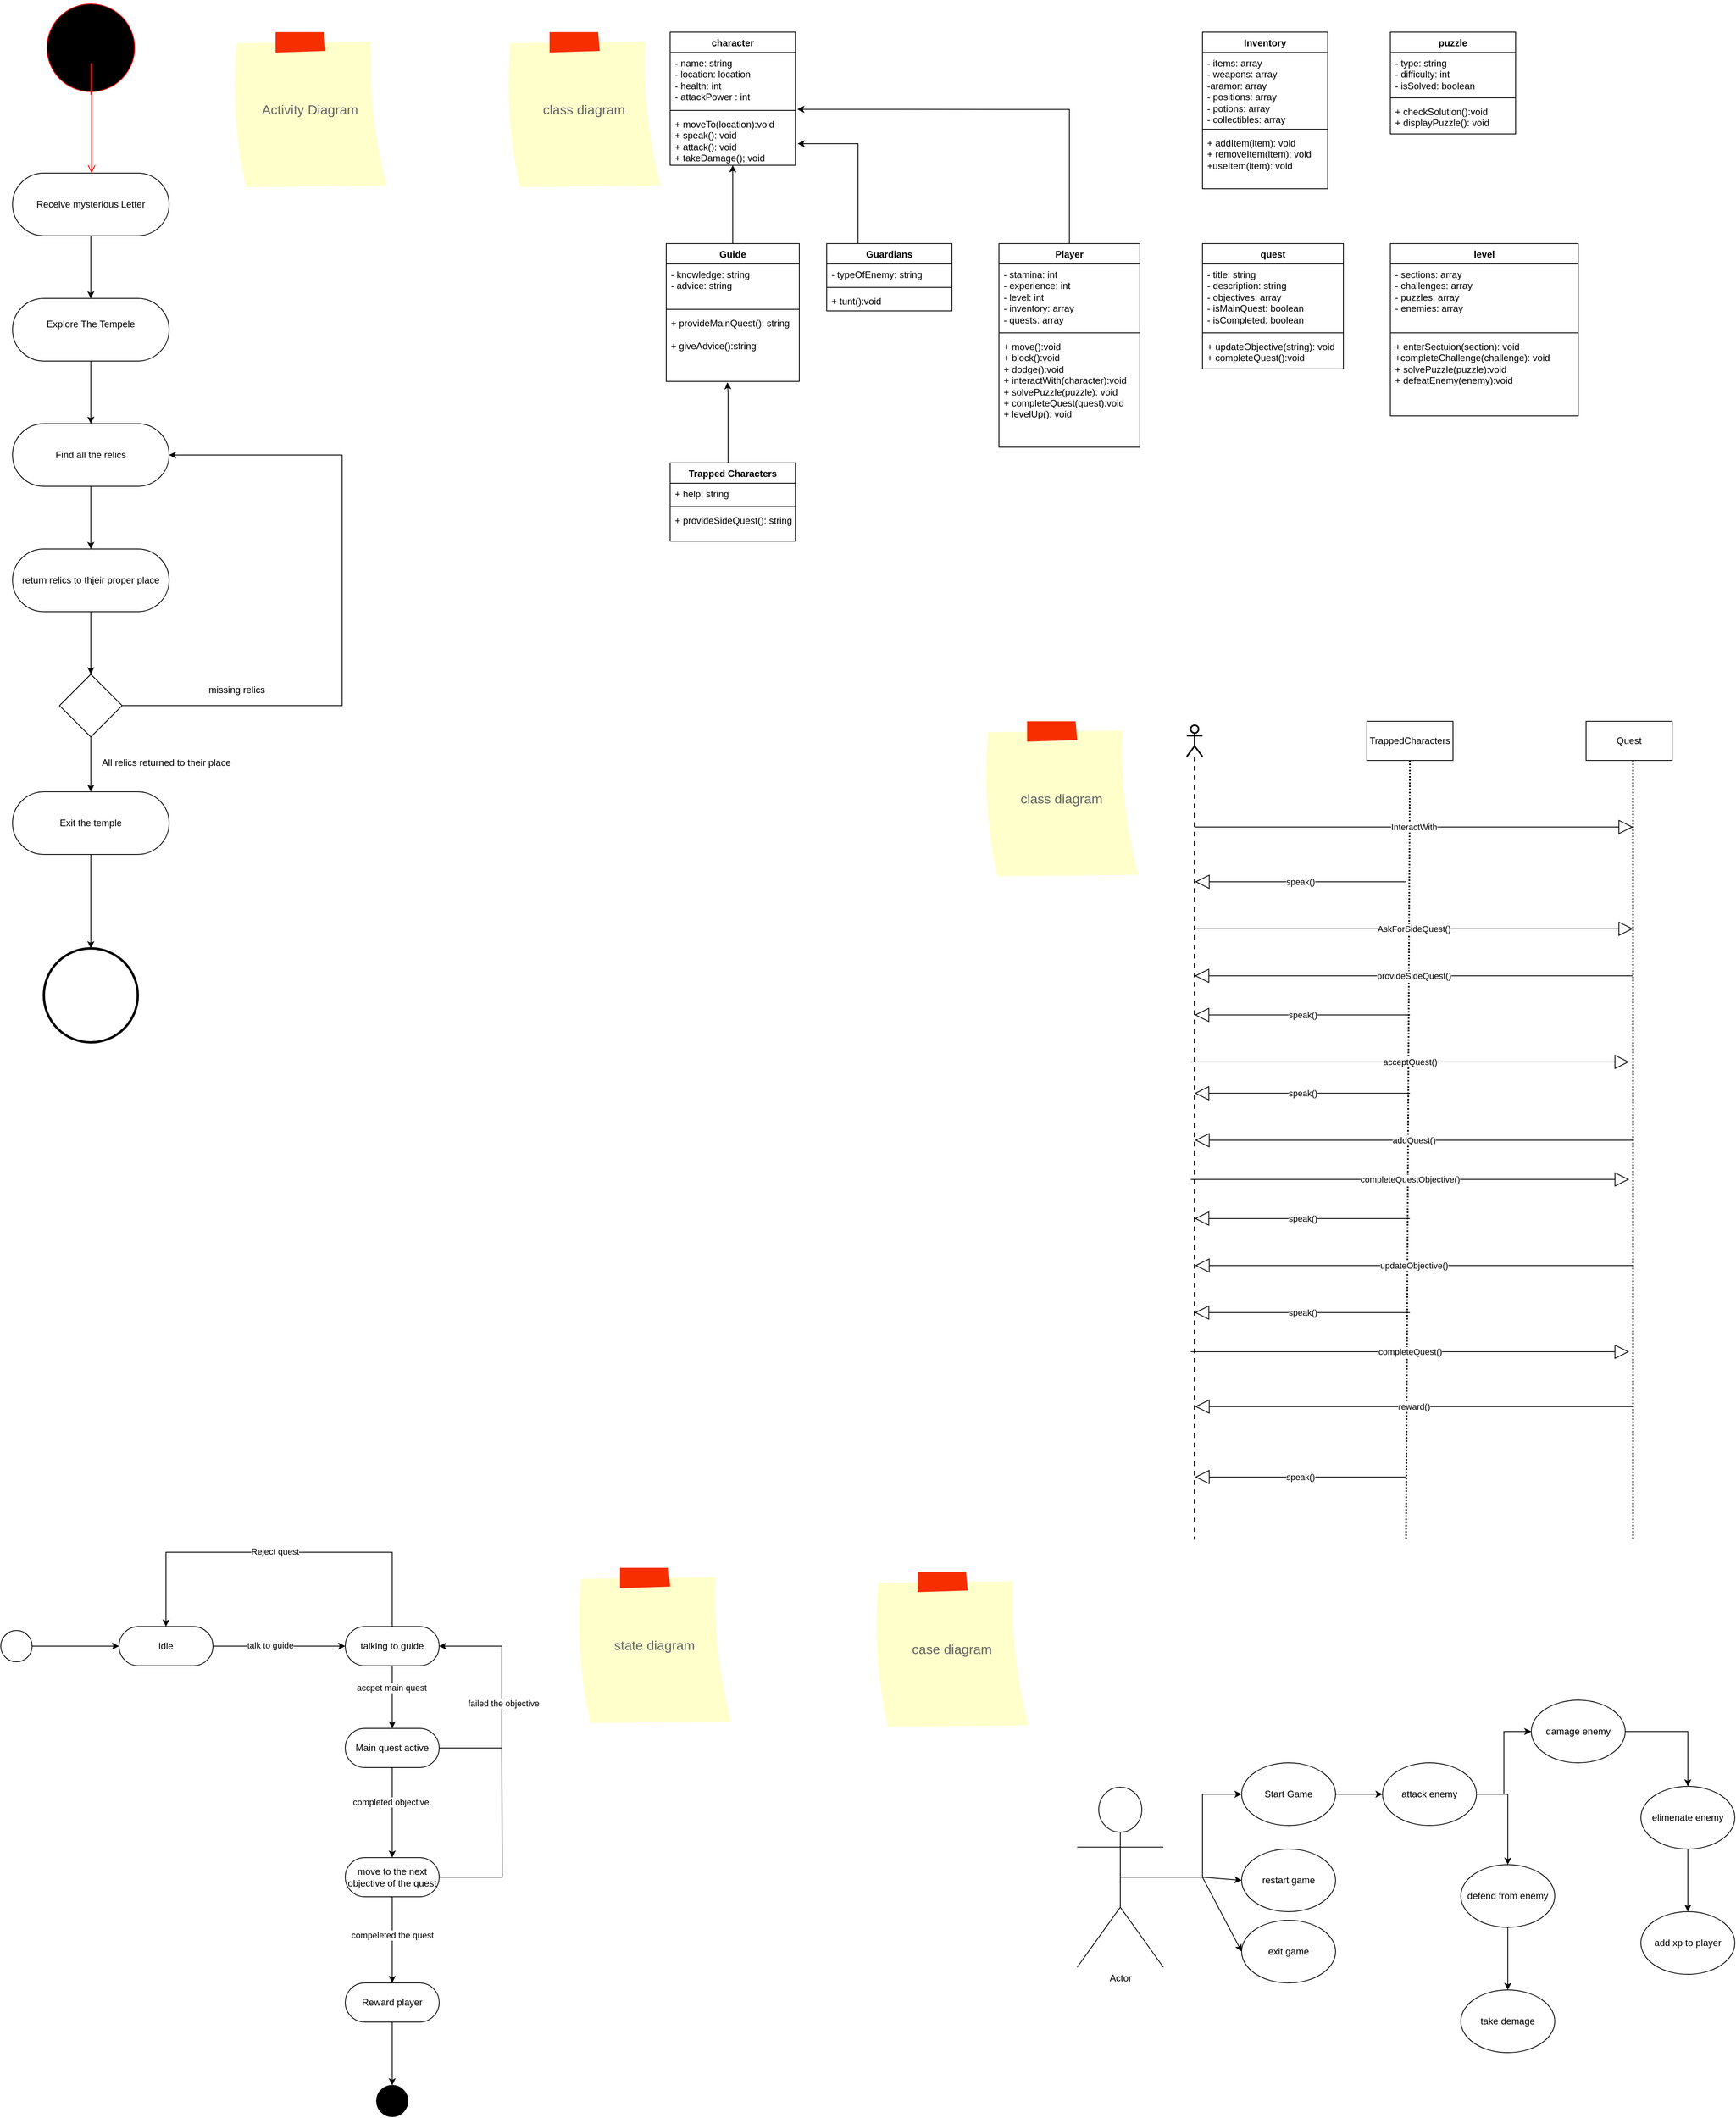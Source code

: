 <mxfile version="21.1.7" type="github">
  <diagram name="Page-1" id="mMN1l1SLvxGSQSQEc2mQ">
    <mxGraphModel dx="954" dy="1090" grid="1" gridSize="10" guides="1" tooltips="1" connect="1" arrows="1" fold="1" page="1" pageScale="1" pageWidth="2339" pageHeight="3300" background="none" math="0" shadow="0">
      <root>
        <mxCell id="0" />
        <mxCell id="1" parent="0" />
        <mxCell id="vGXtsQJs525ncruI9uLO-2" value="" style="ellipse;html=1;shape=startState;fillColor=#000000;strokeColor=#ff0000;" vertex="1" parent="1">
          <mxGeometry x="160" y="160" width="120" height="120" as="geometry" />
        </mxCell>
        <mxCell id="vGXtsQJs525ncruI9uLO-3" value="" style="edgeStyle=orthogonalEdgeStyle;html=1;verticalAlign=bottom;endArrow=open;endSize=8;strokeColor=#ff0000;rounded=0;exitX=0.5;exitY=1;exitDx=0;exitDy=0;" edge="1" source="vGXtsQJs525ncruI9uLO-2" parent="1">
          <mxGeometry relative="1" as="geometry">
            <mxPoint x="221" y="380" as="targetPoint" />
            <Array as="points">
              <mxPoint x="220" y="240" />
              <mxPoint x="221" y="240" />
            </Array>
          </mxGeometry>
        </mxCell>
        <mxCell id="vGXtsQJs525ncruI9uLO-7" value="" style="edgeStyle=orthogonalEdgeStyle;rounded=0;orthogonalLoop=1;jettySize=auto;html=1;" edge="1" parent="1" source="vGXtsQJs525ncruI9uLO-4" target="vGXtsQJs525ncruI9uLO-6">
          <mxGeometry relative="1" as="geometry" />
        </mxCell>
        <mxCell id="vGXtsQJs525ncruI9uLO-4" value="Receive mysterious Letter" style="html=1;dashed=0;whiteSpace=wrap;shape=mxgraph.dfd.start" vertex="1" parent="1">
          <mxGeometry x="120" y="380" width="200" height="80" as="geometry" />
        </mxCell>
        <mxCell id="vGXtsQJs525ncruI9uLO-9" value="" style="edgeStyle=orthogonalEdgeStyle;rounded=0;orthogonalLoop=1;jettySize=auto;html=1;" edge="1" parent="1" source="vGXtsQJs525ncruI9uLO-6" target="vGXtsQJs525ncruI9uLO-8">
          <mxGeometry relative="1" as="geometry" />
        </mxCell>
        <mxCell id="vGXtsQJs525ncruI9uLO-6" value="&lt;div&gt;Explore The Tempele&lt;/div&gt;&lt;div&gt;&lt;br&gt;&lt;/div&gt;" style="html=1;dashed=0;whiteSpace=wrap;shape=mxgraph.dfd.start" vertex="1" parent="1">
          <mxGeometry x="120" y="540" width="200" height="80" as="geometry" />
        </mxCell>
        <mxCell id="vGXtsQJs525ncruI9uLO-11" value="" style="edgeStyle=orthogonalEdgeStyle;rounded=0;orthogonalLoop=1;jettySize=auto;html=1;" edge="1" parent="1" source="vGXtsQJs525ncruI9uLO-8" target="vGXtsQJs525ncruI9uLO-10">
          <mxGeometry relative="1" as="geometry" />
        </mxCell>
        <mxCell id="vGXtsQJs525ncruI9uLO-8" value="Find all the relics" style="html=1;dashed=0;whiteSpace=wrap;shape=mxgraph.dfd.start" vertex="1" parent="1">
          <mxGeometry x="120" y="700" width="200" height="80" as="geometry" />
        </mxCell>
        <mxCell id="vGXtsQJs525ncruI9uLO-13" value="" style="edgeStyle=orthogonalEdgeStyle;rounded=0;orthogonalLoop=1;jettySize=auto;html=1;entryX=0.5;entryY=0;entryDx=0;entryDy=0;" edge="1" parent="1" source="vGXtsQJs525ncruI9uLO-10" target="vGXtsQJs525ncruI9uLO-20">
          <mxGeometry relative="1" as="geometry">
            <Array as="points">
              <mxPoint x="220" y="1000" />
              <mxPoint x="220" y="1000" />
            </Array>
          </mxGeometry>
        </mxCell>
        <mxCell id="vGXtsQJs525ncruI9uLO-10" value="return relics to thjeir proper place" style="html=1;dashed=0;whiteSpace=wrap;shape=mxgraph.dfd.start" vertex="1" parent="1">
          <mxGeometry x="120" y="860" width="200" height="80" as="geometry" />
        </mxCell>
        <mxCell id="vGXtsQJs525ncruI9uLO-18" style="edgeStyle=orthogonalEdgeStyle;rounded=0;orthogonalLoop=1;jettySize=auto;html=1;entryX=0.5;entryY=0;entryDx=0;entryDy=0;entryPerimeter=0;exitX=0.5;exitY=0.5;exitDx=0;exitDy=40;exitPerimeter=0;" edge="1" parent="1" source="vGXtsQJs525ncruI9uLO-12" target="vGXtsQJs525ncruI9uLO-17">
          <mxGeometry relative="1" as="geometry">
            <Array as="points">
              <mxPoint x="220" y="1370" />
            </Array>
          </mxGeometry>
        </mxCell>
        <mxCell id="vGXtsQJs525ncruI9uLO-12" value="Exit the temple" style="html=1;dashed=0;whiteSpace=wrap;shape=mxgraph.dfd.start" vertex="1" parent="1">
          <mxGeometry x="120" y="1170" width="200" height="80" as="geometry" />
        </mxCell>
        <mxCell id="vGXtsQJs525ncruI9uLO-17" value="" style="points=[[0.145,0.145,0],[0.5,0,0],[0.855,0.145,0],[1,0.5,0],[0.855,0.855,0],[0.5,1,0],[0.145,0.855,0],[0,0.5,0]];shape=mxgraph.bpmn.event;html=1;verticalLabelPosition=bottom;labelBackgroundColor=#ffffff;verticalAlign=top;align=center;perimeter=ellipsePerimeter;outlineConnect=0;aspect=fixed;outline=end;symbol=terminate2;" vertex="1" parent="1">
          <mxGeometry x="160" y="1370" width="120" height="120" as="geometry" />
        </mxCell>
        <mxCell id="vGXtsQJs525ncruI9uLO-22" style="edgeStyle=orthogonalEdgeStyle;rounded=0;orthogonalLoop=1;jettySize=auto;html=1;entryX=1;entryY=0.5;entryDx=0;entryDy=0;entryPerimeter=0;" edge="1" parent="1" source="vGXtsQJs525ncruI9uLO-20" target="vGXtsQJs525ncruI9uLO-8">
          <mxGeometry relative="1" as="geometry">
            <Array as="points">
              <mxPoint x="541" y="1060" />
              <mxPoint x="541" y="740" />
            </Array>
          </mxGeometry>
        </mxCell>
        <mxCell id="vGXtsQJs525ncruI9uLO-25" style="edgeStyle=orthogonalEdgeStyle;rounded=0;orthogonalLoop=1;jettySize=auto;html=1;exitX=0.5;exitY=1;exitDx=0;exitDy=0;entryX=0.5;entryY=0.5;entryDx=0;entryDy=-40;entryPerimeter=0;" edge="1" parent="1" source="vGXtsQJs525ncruI9uLO-20" target="vGXtsQJs525ncruI9uLO-12">
          <mxGeometry relative="1" as="geometry" />
        </mxCell>
        <mxCell id="vGXtsQJs525ncruI9uLO-20" value="" style="rhombus;whiteSpace=wrap;html=1;" vertex="1" parent="1">
          <mxGeometry x="180" y="1020" width="80" height="80" as="geometry" />
        </mxCell>
        <mxCell id="vGXtsQJs525ncruI9uLO-23" value="&lt;div&gt;All relics returned to their place&lt;/div&gt;&lt;div&gt;&lt;br&gt;&lt;/div&gt;" style="text;html=1;align=center;verticalAlign=middle;resizable=0;points=[];autosize=1;strokeColor=none;fillColor=none;" vertex="1" parent="1">
          <mxGeometry x="221" y="1120" width="190" height="40" as="geometry" />
        </mxCell>
        <mxCell id="vGXtsQJs525ncruI9uLO-24" value="missing relics" style="text;html=1;align=center;verticalAlign=middle;resizable=0;points=[];autosize=1;strokeColor=none;fillColor=none;" vertex="1" parent="1">
          <mxGeometry x="356" y="1025" width="100" height="30" as="geometry" />
        </mxCell>
        <mxCell id="vGXtsQJs525ncruI9uLO-26" value="Activity Diagram" style="strokeWidth=1;shadow=0;dashed=0;align=center;html=1;shape=mxgraph.mockup.text.stickyNote2;fontColor=#666666;mainText=;fontSize=17;whiteSpace=wrap;fillColor=#ffffcc;strokeColor=#F62E00;" vertex="1" parent="1">
          <mxGeometry x="400" y="200" width="200" height="200" as="geometry" />
        </mxCell>
        <mxCell id="vGXtsQJs525ncruI9uLO-38" value="character" style="swimlane;fontStyle=1;align=center;verticalAlign=top;childLayout=stackLayout;horizontal=1;startSize=26;horizontalStack=0;resizeParent=1;resizeParentMax=0;resizeLast=0;collapsible=1;marginBottom=0;whiteSpace=wrap;html=1;" vertex="1" parent="1">
          <mxGeometry x="960" y="200" width="160" height="170" as="geometry" />
        </mxCell>
        <mxCell id="vGXtsQJs525ncruI9uLO-39" value="&lt;div&gt;- name: string&lt;/div&gt;&lt;div&gt;- location: location&lt;br&gt;&lt;/div&gt;&lt;div&gt;- health: int&lt;/div&gt;&lt;div&gt;- attackPower : int&lt;/div&gt;&lt;div&gt;&lt;br&gt;&lt;br&gt;&lt;/div&gt;" style="text;strokeColor=none;fillColor=none;align=left;verticalAlign=top;spacingLeft=4;spacingRight=4;overflow=hidden;rotatable=0;points=[[0,0.5],[1,0.5]];portConstraint=eastwest;whiteSpace=wrap;html=1;" vertex="1" parent="vGXtsQJs525ncruI9uLO-38">
          <mxGeometry y="26" width="160" height="70" as="geometry" />
        </mxCell>
        <mxCell id="vGXtsQJs525ncruI9uLO-40" value="" style="line;strokeWidth=1;fillColor=none;align=left;verticalAlign=middle;spacingTop=-1;spacingLeft=3;spacingRight=3;rotatable=0;labelPosition=right;points=[];portConstraint=eastwest;strokeColor=inherit;" vertex="1" parent="vGXtsQJs525ncruI9uLO-38">
          <mxGeometry y="96" width="160" height="8" as="geometry" />
        </mxCell>
        <mxCell id="vGXtsQJs525ncruI9uLO-41" value="&lt;div&gt;+ moveTo(location):void&lt;/div&gt;&lt;div&gt;+ speak(): void&lt;/div&gt;&lt;div&gt;+ attack(): void&lt;/div&gt;&lt;div&gt;+ takeDamage(); void&lt;/div&gt;&lt;div&gt;&lt;br&gt;&lt;/div&gt;" style="text;strokeColor=none;fillColor=none;align=left;verticalAlign=top;spacingLeft=4;spacingRight=4;overflow=hidden;rotatable=0;points=[[0,0.5],[1,0.5]];portConstraint=eastwest;whiteSpace=wrap;html=1;" vertex="1" parent="vGXtsQJs525ncruI9uLO-38">
          <mxGeometry y="104" width="160" height="66" as="geometry" />
        </mxCell>
        <mxCell id="vGXtsQJs525ncruI9uLO-53" style="edgeStyle=orthogonalEdgeStyle;rounded=0;orthogonalLoop=1;jettySize=auto;html=1;entryX=0.5;entryY=1;entryDx=0;entryDy=0;entryPerimeter=0;" edge="1" parent="1" source="vGXtsQJs525ncruI9uLO-47" target="vGXtsQJs525ncruI9uLO-41">
          <mxGeometry relative="1" as="geometry" />
        </mxCell>
        <mxCell id="vGXtsQJs525ncruI9uLO-47" value="&lt;div&gt;Guide&lt;/div&gt;" style="swimlane;fontStyle=1;align=center;verticalAlign=top;childLayout=stackLayout;horizontal=1;startSize=26;horizontalStack=0;resizeParent=1;resizeParentMax=0;resizeLast=0;collapsible=1;marginBottom=0;whiteSpace=wrap;html=1;" vertex="1" parent="1">
          <mxGeometry x="955" y="470" width="170" height="176" as="geometry" />
        </mxCell>
        <mxCell id="vGXtsQJs525ncruI9uLO-48" value="&lt;div&gt;- knowledge: string&lt;/div&gt;&lt;div&gt;- advice: string&lt;/div&gt;&lt;div&gt;&lt;br&gt;&lt;/div&gt;" style="text;strokeColor=none;fillColor=none;align=left;verticalAlign=top;spacingLeft=4;spacingRight=4;overflow=hidden;rotatable=0;points=[[0,0.5],[1,0.5]];portConstraint=eastwest;whiteSpace=wrap;html=1;" vertex="1" parent="vGXtsQJs525ncruI9uLO-47">
          <mxGeometry y="26" width="170" height="54" as="geometry" />
        </mxCell>
        <mxCell id="vGXtsQJs525ncruI9uLO-49" value="" style="line;strokeWidth=1;fillColor=none;align=left;verticalAlign=middle;spacingTop=-1;spacingLeft=3;spacingRight=3;rotatable=0;labelPosition=right;points=[];portConstraint=eastwest;strokeColor=inherit;" vertex="1" parent="vGXtsQJs525ncruI9uLO-47">
          <mxGeometry y="80" width="170" height="8" as="geometry" />
        </mxCell>
        <mxCell id="vGXtsQJs525ncruI9uLO-50" value="&lt;div&gt;+ provideMainQuest(): string&lt;/div&gt;&lt;div&gt;&lt;br&gt;&lt;/div&gt;&lt;div&gt;+ giveAdvice():string&lt;br&gt;&lt;/div&gt;" style="text;strokeColor=none;fillColor=none;align=left;verticalAlign=top;spacingLeft=4;spacingRight=4;overflow=hidden;rotatable=0;points=[[0,0.5],[1,0.5]];portConstraint=eastwest;whiteSpace=wrap;html=1;" vertex="1" parent="vGXtsQJs525ncruI9uLO-47">
          <mxGeometry y="88" width="170" height="88" as="geometry" />
        </mxCell>
        <mxCell id="vGXtsQJs525ncruI9uLO-58" style="edgeStyle=orthogonalEdgeStyle;rounded=0;orthogonalLoop=1;jettySize=auto;html=1;entryX=1.018;entryY=0.583;entryDx=0;entryDy=0;entryPerimeter=0;" edge="1" parent="1" source="vGXtsQJs525ncruI9uLO-54" target="vGXtsQJs525ncruI9uLO-41">
          <mxGeometry relative="1" as="geometry">
            <Array as="points">
              <mxPoint x="1200" y="343" />
            </Array>
          </mxGeometry>
        </mxCell>
        <mxCell id="vGXtsQJs525ncruI9uLO-54" value="Guardians" style="swimlane;fontStyle=1;align=center;verticalAlign=top;childLayout=stackLayout;horizontal=1;startSize=26;horizontalStack=0;resizeParent=1;resizeParentMax=0;resizeLast=0;collapsible=1;marginBottom=0;whiteSpace=wrap;html=1;" vertex="1" parent="1">
          <mxGeometry x="1160" y="470" width="160" height="86" as="geometry" />
        </mxCell>
        <mxCell id="vGXtsQJs525ncruI9uLO-55" value="- typeOfEnemy: string" style="text;strokeColor=none;fillColor=none;align=left;verticalAlign=top;spacingLeft=4;spacingRight=4;overflow=hidden;rotatable=0;points=[[0,0.5],[1,0.5]];portConstraint=eastwest;whiteSpace=wrap;html=1;" vertex="1" parent="vGXtsQJs525ncruI9uLO-54">
          <mxGeometry y="26" width="160" height="26" as="geometry" />
        </mxCell>
        <mxCell id="vGXtsQJs525ncruI9uLO-56" value="" style="line;strokeWidth=1;fillColor=none;align=left;verticalAlign=middle;spacingTop=-1;spacingLeft=3;spacingRight=3;rotatable=0;labelPosition=right;points=[];portConstraint=eastwest;strokeColor=inherit;" vertex="1" parent="vGXtsQJs525ncruI9uLO-54">
          <mxGeometry y="52" width="160" height="8" as="geometry" />
        </mxCell>
        <mxCell id="vGXtsQJs525ncruI9uLO-57" value="+ tunt():void" style="text;strokeColor=none;fillColor=none;align=left;verticalAlign=top;spacingLeft=4;spacingRight=4;overflow=hidden;rotatable=0;points=[[0,0.5],[1,0.5]];portConstraint=eastwest;whiteSpace=wrap;html=1;" vertex="1" parent="vGXtsQJs525ncruI9uLO-54">
          <mxGeometry y="60" width="160" height="26" as="geometry" />
        </mxCell>
        <mxCell id="vGXtsQJs525ncruI9uLO-63" style="edgeStyle=orthogonalEdgeStyle;rounded=0;orthogonalLoop=1;jettySize=auto;html=1;entryX=0.46;entryY=1.013;entryDx=0;entryDy=0;entryPerimeter=0;" edge="1" parent="1" source="vGXtsQJs525ncruI9uLO-59" target="vGXtsQJs525ncruI9uLO-50">
          <mxGeometry relative="1" as="geometry">
            <Array as="points">
              <mxPoint x="1034" y="660" />
              <mxPoint x="1034" y="660" />
            </Array>
          </mxGeometry>
        </mxCell>
        <mxCell id="vGXtsQJs525ncruI9uLO-59" value="Trapped Characters" style="swimlane;fontStyle=1;align=center;verticalAlign=top;childLayout=stackLayout;horizontal=1;startSize=26;horizontalStack=0;resizeParent=1;resizeParentMax=0;resizeLast=0;collapsible=1;marginBottom=0;whiteSpace=wrap;html=1;" vertex="1" parent="1">
          <mxGeometry x="960" y="750" width="160" height="100" as="geometry" />
        </mxCell>
        <mxCell id="vGXtsQJs525ncruI9uLO-60" value="&lt;div&gt;+ help: string&lt;/div&gt;&lt;div&gt;&lt;br&gt;&lt;/div&gt;" style="text;strokeColor=none;fillColor=none;align=left;verticalAlign=top;spacingLeft=4;spacingRight=4;overflow=hidden;rotatable=0;points=[[0,0.5],[1,0.5]];portConstraint=eastwest;whiteSpace=wrap;html=1;" vertex="1" parent="vGXtsQJs525ncruI9uLO-59">
          <mxGeometry y="26" width="160" height="26" as="geometry" />
        </mxCell>
        <mxCell id="vGXtsQJs525ncruI9uLO-61" value="" style="line;strokeWidth=1;fillColor=none;align=left;verticalAlign=middle;spacingTop=-1;spacingLeft=3;spacingRight=3;rotatable=0;labelPosition=right;points=[];portConstraint=eastwest;strokeColor=inherit;" vertex="1" parent="vGXtsQJs525ncruI9uLO-59">
          <mxGeometry y="52" width="160" height="8" as="geometry" />
        </mxCell>
        <mxCell id="vGXtsQJs525ncruI9uLO-62" value="&lt;div&gt;+ provideSideQuest(): string&lt;/div&gt;&lt;div&gt;&lt;br&gt;&lt;/div&gt;" style="text;strokeColor=none;fillColor=none;align=left;verticalAlign=top;spacingLeft=4;spacingRight=4;overflow=hidden;rotatable=0;points=[[0,0.5],[1,0.5]];portConstraint=eastwest;whiteSpace=wrap;html=1;" vertex="1" parent="vGXtsQJs525ncruI9uLO-59">
          <mxGeometry y="60" width="160" height="40" as="geometry" />
        </mxCell>
        <mxCell id="vGXtsQJs525ncruI9uLO-69" style="edgeStyle=orthogonalEdgeStyle;rounded=0;orthogonalLoop=1;jettySize=auto;html=1;entryX=1.015;entryY=1.038;entryDx=0;entryDy=0;entryPerimeter=0;" edge="1" parent="1" source="vGXtsQJs525ncruI9uLO-64" target="vGXtsQJs525ncruI9uLO-39">
          <mxGeometry relative="1" as="geometry" />
        </mxCell>
        <mxCell id="vGXtsQJs525ncruI9uLO-64" value="Player" style="swimlane;fontStyle=1;align=center;verticalAlign=top;childLayout=stackLayout;horizontal=1;startSize=26;horizontalStack=0;resizeParent=1;resizeParentMax=0;resizeLast=0;collapsible=1;marginBottom=0;whiteSpace=wrap;html=1;" vertex="1" parent="1">
          <mxGeometry x="1380" y="470" width="180" height="260" as="geometry" />
        </mxCell>
        <mxCell id="vGXtsQJs525ncruI9uLO-65" value="&lt;div&gt;- stamina: int&lt;/div&gt;&lt;div&gt;- experience: int&lt;/div&gt;&lt;div&gt;- level: int&lt;/div&gt;&lt;div&gt;- inventory: array&lt;/div&gt;&lt;div&gt;- quests: array&lt;br&gt;&lt;/div&gt;" style="text;strokeColor=none;fillColor=none;align=left;verticalAlign=top;spacingLeft=4;spacingRight=4;overflow=hidden;rotatable=0;points=[[0,0.5],[1,0.5]];portConstraint=eastwest;whiteSpace=wrap;html=1;" vertex="1" parent="vGXtsQJs525ncruI9uLO-64">
          <mxGeometry y="26" width="180" height="84" as="geometry" />
        </mxCell>
        <mxCell id="vGXtsQJs525ncruI9uLO-66" value="" style="line;strokeWidth=1;fillColor=none;align=left;verticalAlign=middle;spacingTop=-1;spacingLeft=3;spacingRight=3;rotatable=0;labelPosition=right;points=[];portConstraint=eastwest;strokeColor=inherit;" vertex="1" parent="vGXtsQJs525ncruI9uLO-64">
          <mxGeometry y="110" width="180" height="8" as="geometry" />
        </mxCell>
        <mxCell id="vGXtsQJs525ncruI9uLO-67" value="&lt;div&gt;+ move():void&lt;/div&gt;&lt;div&gt;+ block():void&lt;/div&gt;&lt;div&gt;+ dodge():void&lt;/div&gt;&lt;div&gt;+ interactWith(character):void&lt;/div&gt;&lt;div&gt;+ solvePuzzle(puzzle): void&lt;/div&gt;&lt;div&gt;+ completeQuest(quest):void&lt;/div&gt;&lt;div&gt;+ levelUp(): void&lt;br&gt;&lt;/div&gt;" style="text;strokeColor=none;fillColor=none;align=left;verticalAlign=top;spacingLeft=4;spacingRight=4;overflow=hidden;rotatable=0;points=[[0,0.5],[1,0.5]];portConstraint=eastwest;whiteSpace=wrap;html=1;" vertex="1" parent="vGXtsQJs525ncruI9uLO-64">
          <mxGeometry y="118" width="180" height="142" as="geometry" />
        </mxCell>
        <mxCell id="vGXtsQJs525ncruI9uLO-70" value="Inventory" style="swimlane;fontStyle=1;align=center;verticalAlign=top;childLayout=stackLayout;horizontal=1;startSize=26;horizontalStack=0;resizeParent=1;resizeParentMax=0;resizeLast=0;collapsible=1;marginBottom=0;whiteSpace=wrap;html=1;" vertex="1" parent="1">
          <mxGeometry x="1640" y="200" width="160" height="200" as="geometry" />
        </mxCell>
        <mxCell id="vGXtsQJs525ncruI9uLO-71" value="&lt;div&gt;- items: array&lt;/div&gt;&lt;div&gt;- weapons: array&lt;/div&gt;&lt;div&gt;-aramor: array&lt;/div&gt;&lt;div&gt;- positions: array&lt;/div&gt;&lt;div&gt;- potions: array&lt;/div&gt;&lt;div&gt;- collectibles: array&lt;br&gt;&lt;/div&gt;" style="text;strokeColor=none;fillColor=none;align=left;verticalAlign=top;spacingLeft=4;spacingRight=4;overflow=hidden;rotatable=0;points=[[0,0.5],[1,0.5]];portConstraint=eastwest;whiteSpace=wrap;html=1;" vertex="1" parent="vGXtsQJs525ncruI9uLO-70">
          <mxGeometry y="26" width="160" height="94" as="geometry" />
        </mxCell>
        <mxCell id="vGXtsQJs525ncruI9uLO-72" value="" style="line;strokeWidth=1;fillColor=none;align=left;verticalAlign=middle;spacingTop=-1;spacingLeft=3;spacingRight=3;rotatable=0;labelPosition=right;points=[];portConstraint=eastwest;strokeColor=inherit;" vertex="1" parent="vGXtsQJs525ncruI9uLO-70">
          <mxGeometry y="120" width="160" height="8" as="geometry" />
        </mxCell>
        <mxCell id="vGXtsQJs525ncruI9uLO-73" value="&lt;div&gt;+ addItem(item): void&lt;/div&gt;&lt;div&gt;+ removeItem(item): void&lt;/div&gt;&lt;div&gt;+useItem(item): void&lt;/div&gt;&lt;div&gt;&lt;br&gt;&lt;/div&gt;" style="text;strokeColor=none;fillColor=none;align=left;verticalAlign=top;spacingLeft=4;spacingRight=4;overflow=hidden;rotatable=0;points=[[0,0.5],[1,0.5]];portConstraint=eastwest;whiteSpace=wrap;html=1;" vertex="1" parent="vGXtsQJs525ncruI9uLO-70">
          <mxGeometry y="128" width="160" height="72" as="geometry" />
        </mxCell>
        <mxCell id="vGXtsQJs525ncruI9uLO-74" value="puzzle" style="swimlane;fontStyle=1;align=center;verticalAlign=top;childLayout=stackLayout;horizontal=1;startSize=26;horizontalStack=0;resizeParent=1;resizeParentMax=0;resizeLast=0;collapsible=1;marginBottom=0;whiteSpace=wrap;html=1;" vertex="1" parent="1">
          <mxGeometry x="1880" y="200" width="160" height="130" as="geometry" />
        </mxCell>
        <mxCell id="vGXtsQJs525ncruI9uLO-75" value="&lt;div&gt;- type: string&lt;/div&gt;&lt;div&gt;- difficulty: int&lt;/div&gt;&lt;div&gt;- isSolved: boolean&lt;br&gt;&lt;/div&gt;" style="text;strokeColor=none;fillColor=none;align=left;verticalAlign=top;spacingLeft=4;spacingRight=4;overflow=hidden;rotatable=0;points=[[0,0.5],[1,0.5]];portConstraint=eastwest;whiteSpace=wrap;html=1;" vertex="1" parent="vGXtsQJs525ncruI9uLO-74">
          <mxGeometry y="26" width="160" height="54" as="geometry" />
        </mxCell>
        <mxCell id="vGXtsQJs525ncruI9uLO-76" value="" style="line;strokeWidth=1;fillColor=none;align=left;verticalAlign=middle;spacingTop=-1;spacingLeft=3;spacingRight=3;rotatable=0;labelPosition=right;points=[];portConstraint=eastwest;strokeColor=inherit;" vertex="1" parent="vGXtsQJs525ncruI9uLO-74">
          <mxGeometry y="80" width="160" height="8" as="geometry" />
        </mxCell>
        <mxCell id="vGXtsQJs525ncruI9uLO-77" value="&lt;div&gt;+ checkSolution():void&lt;/div&gt;&lt;div&gt;+ displayPuzzle(): void&lt;br&gt;&lt;/div&gt;" style="text;strokeColor=none;fillColor=none;align=left;verticalAlign=top;spacingLeft=4;spacingRight=4;overflow=hidden;rotatable=0;points=[[0,0.5],[1,0.5]];portConstraint=eastwest;whiteSpace=wrap;html=1;" vertex="1" parent="vGXtsQJs525ncruI9uLO-74">
          <mxGeometry y="88" width="160" height="42" as="geometry" />
        </mxCell>
        <mxCell id="vGXtsQJs525ncruI9uLO-78" value="quest" style="swimlane;fontStyle=1;align=center;verticalAlign=top;childLayout=stackLayout;horizontal=1;startSize=26;horizontalStack=0;resizeParent=1;resizeParentMax=0;resizeLast=0;collapsible=1;marginBottom=0;whiteSpace=wrap;html=1;" vertex="1" parent="1">
          <mxGeometry x="1640" y="470" width="180" height="160" as="geometry" />
        </mxCell>
        <mxCell id="vGXtsQJs525ncruI9uLO-79" value="&lt;div&gt;- title: string&lt;/div&gt;&lt;div&gt;- description: string&lt;/div&gt;&lt;div&gt;- objectives: array&lt;/div&gt;&lt;div&gt;- isMainQuest: boolean&lt;/div&gt;&lt;div&gt;- isCompleted: boolean&lt;br&gt;&lt;/div&gt;" style="text;strokeColor=none;fillColor=none;align=left;verticalAlign=top;spacingLeft=4;spacingRight=4;overflow=hidden;rotatable=0;points=[[0,0.5],[1,0.5]];portConstraint=eastwest;whiteSpace=wrap;html=1;" vertex="1" parent="vGXtsQJs525ncruI9uLO-78">
          <mxGeometry y="26" width="180" height="84" as="geometry" />
        </mxCell>
        <mxCell id="vGXtsQJs525ncruI9uLO-80" value="" style="line;strokeWidth=1;fillColor=none;align=left;verticalAlign=middle;spacingTop=-1;spacingLeft=3;spacingRight=3;rotatable=0;labelPosition=right;points=[];portConstraint=eastwest;strokeColor=inherit;" vertex="1" parent="vGXtsQJs525ncruI9uLO-78">
          <mxGeometry y="110" width="180" height="8" as="geometry" />
        </mxCell>
        <mxCell id="vGXtsQJs525ncruI9uLO-81" value="&lt;div&gt;+ updateObjective(string): void&lt;/div&gt;&lt;div&gt;+ completeQuest():void&lt;br&gt;&lt;/div&gt;" style="text;strokeColor=none;fillColor=none;align=left;verticalAlign=top;spacingLeft=4;spacingRight=4;overflow=hidden;rotatable=0;points=[[0,0.5],[1,0.5]];portConstraint=eastwest;whiteSpace=wrap;html=1;" vertex="1" parent="vGXtsQJs525ncruI9uLO-78">
          <mxGeometry y="118" width="180" height="42" as="geometry" />
        </mxCell>
        <mxCell id="vGXtsQJs525ncruI9uLO-82" value="level" style="swimlane;fontStyle=1;align=center;verticalAlign=top;childLayout=stackLayout;horizontal=1;startSize=26;horizontalStack=0;resizeParent=1;resizeParentMax=0;resizeLast=0;collapsible=1;marginBottom=0;whiteSpace=wrap;html=1;" vertex="1" parent="1">
          <mxGeometry x="1880" y="470" width="240" height="220" as="geometry" />
        </mxCell>
        <mxCell id="vGXtsQJs525ncruI9uLO-83" value="&lt;div&gt;- sections: array&lt;/div&gt;&lt;div&gt;- challenges: array&lt;/div&gt;&lt;div&gt;- puzzles: array&lt;/div&gt;&lt;div&gt;- enemies: array&lt;br&gt;&lt;/div&gt;" style="text;strokeColor=none;fillColor=none;align=left;verticalAlign=top;spacingLeft=4;spacingRight=4;overflow=hidden;rotatable=0;points=[[0,0.5],[1,0.5]];portConstraint=eastwest;whiteSpace=wrap;html=1;" vertex="1" parent="vGXtsQJs525ncruI9uLO-82">
          <mxGeometry y="26" width="240" height="84" as="geometry" />
        </mxCell>
        <mxCell id="vGXtsQJs525ncruI9uLO-84" value="" style="line;strokeWidth=1;fillColor=none;align=left;verticalAlign=middle;spacingTop=-1;spacingLeft=3;spacingRight=3;rotatable=0;labelPosition=right;points=[];portConstraint=eastwest;strokeColor=inherit;" vertex="1" parent="vGXtsQJs525ncruI9uLO-82">
          <mxGeometry y="110" width="240" height="8" as="geometry" />
        </mxCell>
        <mxCell id="vGXtsQJs525ncruI9uLO-85" value="&lt;div&gt;+ enterSectuion(section): void&lt;/div&gt;&lt;div&gt;+completeChallenge(challenge): void&lt;br&gt;&lt;/div&gt;&lt;div&gt;+ solvePuzzle(puzzle):void&lt;/div&gt;&lt;div&gt;+ defeatEnemy(enemy):void&lt;br&gt;&lt;/div&gt;" style="text;strokeColor=none;fillColor=none;align=left;verticalAlign=top;spacingLeft=4;spacingRight=4;overflow=hidden;rotatable=0;points=[[0,0.5],[1,0.5]];portConstraint=eastwest;whiteSpace=wrap;html=1;" vertex="1" parent="vGXtsQJs525ncruI9uLO-82">
          <mxGeometry y="118" width="240" height="102" as="geometry" />
        </mxCell>
        <mxCell id="vGXtsQJs525ncruI9uLO-86" value="class diagram" style="strokeWidth=1;shadow=0;dashed=0;align=center;html=1;shape=mxgraph.mockup.text.stickyNote2;fontColor=#666666;mainText=;fontSize=17;whiteSpace=wrap;fillColor=#ffffcc;strokeColor=#F62E00;" vertex="1" parent="1">
          <mxGeometry x="750" y="200" width="200" height="200" as="geometry" />
        </mxCell>
        <mxCell id="vGXtsQJs525ncruI9uLO-87" value="class diagram" style="strokeWidth=1;shadow=0;dashed=0;align=center;html=1;shape=mxgraph.mockup.text.stickyNote2;fontColor=#666666;mainText=;fontSize=17;whiteSpace=wrap;fillColor=#ffffcc;strokeColor=#F62E00;" vertex="1" parent="1">
          <mxGeometry x="1360" y="1080" width="200" height="200" as="geometry" />
        </mxCell>
        <mxCell id="vGXtsQJs525ncruI9uLO-89" value="" style="shape=umlLifeline;perimeter=lifelinePerimeter;whiteSpace=wrap;html=1;container=1;dropTarget=0;collapsible=0;recursiveResize=0;outlineConnect=0;portConstraint=eastwest;newEdgeStyle={&quot;edgeStyle&quot;:&quot;elbowEdgeStyle&quot;,&quot;elbow&quot;:&quot;vertical&quot;,&quot;curved&quot;:0,&quot;rounded&quot;:0};participant=umlActor;strokeWidth=2;" vertex="1" parent="1">
          <mxGeometry x="1620" y="1085" width="20" height="1040" as="geometry" />
        </mxCell>
        <mxCell id="vGXtsQJs525ncruI9uLO-90" value="TrappedCharacters" style="html=1;whiteSpace=wrap;" vertex="1" parent="1">
          <mxGeometry x="1850" y="1080" width="110" height="50" as="geometry" />
        </mxCell>
        <mxCell id="vGXtsQJs525ncruI9uLO-91" value="Quest" style="html=1;whiteSpace=wrap;" vertex="1" parent="1">
          <mxGeometry x="2130" y="1080" width="110" height="50" as="geometry" />
        </mxCell>
        <mxCell id="vGXtsQJs525ncruI9uLO-93" value="" style="edgeStyle=none;orthogonalLoop=1;jettySize=auto;html=1;rounded=0;exitX=0.5;exitY=1;exitDx=0;exitDy=0;dashed=1;dashPattern=1 1;strokeWidth=2;endArrow=none;endFill=0;" edge="1" parent="1" source="vGXtsQJs525ncruI9uLO-90">
          <mxGeometry width="100" relative="1" as="geometry">
            <mxPoint x="2090" y="1205" as="sourcePoint" />
            <mxPoint x="1900" y="2125" as="targetPoint" />
            <Array as="points" />
          </mxGeometry>
        </mxCell>
        <mxCell id="vGXtsQJs525ncruI9uLO-94" value="" style="edgeStyle=none;orthogonalLoop=1;jettySize=auto;html=1;rounded=0;exitX=0.5;exitY=1;exitDx=0;exitDy=0;dashed=1;dashPattern=1 1;strokeWidth=2;endArrow=none;endFill=0;" edge="1" parent="1">
          <mxGeometry width="100" relative="1" as="geometry">
            <mxPoint x="2190" y="1130" as="sourcePoint" />
            <mxPoint x="2190" y="2125" as="targetPoint" />
            <Array as="points" />
          </mxGeometry>
        </mxCell>
        <mxCell id="vGXtsQJs525ncruI9uLO-95" value="InteractWith" style="endArrow=block;endSize=16;endFill=0;html=1;rounded=0;" edge="1" parent="1">
          <mxGeometry width="160" relative="1" as="geometry">
            <mxPoint x="1630" y="1215" as="sourcePoint" />
            <mxPoint x="2190" y="1215" as="targetPoint" />
          </mxGeometry>
        </mxCell>
        <mxCell id="vGXtsQJs525ncruI9uLO-96" value="speak()" style="endArrow=block;endSize=16;endFill=0;html=1;rounded=0;" edge="1" parent="1" target="vGXtsQJs525ncruI9uLO-89">
          <mxGeometry width="160" relative="1" as="geometry">
            <mxPoint x="1900" y="1285" as="sourcePoint" />
            <mxPoint x="1650" y="1285" as="targetPoint" />
          </mxGeometry>
        </mxCell>
        <mxCell id="vGXtsQJs525ncruI9uLO-98" value="AskForSideQuest()" style="endArrow=block;endSize=16;endFill=0;html=1;rounded=0;" edge="1" parent="1">
          <mxGeometry width="160" relative="1" as="geometry">
            <mxPoint x="1630" y="1345" as="sourcePoint" />
            <mxPoint x="2190" y="1345" as="targetPoint" />
          </mxGeometry>
        </mxCell>
        <mxCell id="vGXtsQJs525ncruI9uLO-99" value="provideSideQuest()" style="endArrow=block;endSize=16;endFill=0;html=1;rounded=0;" edge="1" parent="1">
          <mxGeometry width="160" relative="1" as="geometry">
            <mxPoint x="2190" y="1405" as="sourcePoint" />
            <mxPoint x="1630" y="1405" as="targetPoint" />
          </mxGeometry>
        </mxCell>
        <mxCell id="vGXtsQJs525ncruI9uLO-100" value="acceptQuest()" style="endArrow=block;endSize=16;endFill=0;html=1;rounded=0;" edge="1" parent="1">
          <mxGeometry width="160" relative="1" as="geometry">
            <mxPoint x="1625" y="1515" as="sourcePoint" />
            <mxPoint x="2185" y="1515" as="targetPoint" />
          </mxGeometry>
        </mxCell>
        <mxCell id="vGXtsQJs525ncruI9uLO-101" value="addQuest()" style="endArrow=block;endSize=16;endFill=0;html=1;rounded=0;" edge="1" parent="1" target="vGXtsQJs525ncruI9uLO-89">
          <mxGeometry width="160" relative="1" as="geometry">
            <mxPoint x="2190" y="1615" as="sourcePoint" />
            <mxPoint x="2150" y="1585" as="targetPoint" />
            <Array as="points">
              <mxPoint x="2040" y="1615" />
            </Array>
          </mxGeometry>
        </mxCell>
        <mxCell id="vGXtsQJs525ncruI9uLO-102" value="completeQuestObjective()" style="endArrow=block;endSize=16;endFill=0;html=1;rounded=0;" edge="1" parent="1">
          <mxGeometry width="160" relative="1" as="geometry">
            <mxPoint x="1625" y="1665" as="sourcePoint" />
            <mxPoint x="2185" y="1665" as="targetPoint" />
          </mxGeometry>
        </mxCell>
        <mxCell id="vGXtsQJs525ncruI9uLO-103" value="updateObjective()" style="endArrow=block;endSize=16;endFill=0;html=1;rounded=0;" edge="1" parent="1" target="vGXtsQJs525ncruI9uLO-89">
          <mxGeometry width="160" relative="1" as="geometry">
            <mxPoint x="2190" y="1775" as="sourcePoint" />
            <mxPoint x="1760" y="1785" as="targetPoint" />
          </mxGeometry>
        </mxCell>
        <mxCell id="vGXtsQJs525ncruI9uLO-104" value="completeQuest()" style="endArrow=block;endSize=16;endFill=0;html=1;rounded=0;" edge="1" parent="1">
          <mxGeometry width="160" relative="1" as="geometry">
            <mxPoint x="1625" y="1885" as="sourcePoint" />
            <mxPoint x="2185" y="1885" as="targetPoint" />
          </mxGeometry>
        </mxCell>
        <mxCell id="vGXtsQJs525ncruI9uLO-105" value="reward()" style="endArrow=block;endSize=16;endFill=0;html=1;rounded=0;" edge="1" parent="1" target="vGXtsQJs525ncruI9uLO-89">
          <mxGeometry width="160" relative="1" as="geometry">
            <mxPoint x="2190" y="1955" as="sourcePoint" />
            <mxPoint x="1940" y="1955" as="targetPoint" />
          </mxGeometry>
        </mxCell>
        <mxCell id="vGXtsQJs525ncruI9uLO-106" value="speak()" style="endArrow=block;endSize=16;endFill=0;html=1;rounded=0;" edge="1" parent="1" target="vGXtsQJs525ncruI9uLO-89">
          <mxGeometry width="160" relative="1" as="geometry">
            <mxPoint x="1900" y="2045" as="sourcePoint" />
            <mxPoint x="1760" y="2045" as="targetPoint" />
          </mxGeometry>
        </mxCell>
        <mxCell id="vGXtsQJs525ncruI9uLO-108" value="speak()" style="endArrow=block;endSize=16;endFill=0;html=1;rounded=0;" edge="1" parent="1">
          <mxGeometry width="160" relative="1" as="geometry">
            <mxPoint x="1905" y="1455" as="sourcePoint" />
            <mxPoint x="1630" y="1455" as="targetPoint" />
          </mxGeometry>
        </mxCell>
        <mxCell id="vGXtsQJs525ncruI9uLO-109" value="speak()" style="endArrow=block;endSize=16;endFill=0;html=1;rounded=0;" edge="1" parent="1">
          <mxGeometry width="160" relative="1" as="geometry">
            <mxPoint x="1905" y="1555" as="sourcePoint" />
            <mxPoint x="1630" y="1555" as="targetPoint" />
          </mxGeometry>
        </mxCell>
        <mxCell id="vGXtsQJs525ncruI9uLO-110" value="speak()" style="endArrow=block;endSize=16;endFill=0;html=1;rounded=0;" edge="1" parent="1">
          <mxGeometry width="160" relative="1" as="geometry">
            <mxPoint x="1905" y="1715" as="sourcePoint" />
            <mxPoint x="1630" y="1715" as="targetPoint" />
          </mxGeometry>
        </mxCell>
        <mxCell id="vGXtsQJs525ncruI9uLO-111" value="speak()" style="endArrow=block;endSize=16;endFill=0;html=1;rounded=0;" edge="1" parent="1">
          <mxGeometry width="160" relative="1" as="geometry">
            <mxPoint x="1905" y="1835" as="sourcePoint" />
            <mxPoint x="1630" y="1835" as="targetPoint" />
          </mxGeometry>
        </mxCell>
        <mxCell id="vGXtsQJs525ncruI9uLO-112" value="state diagram" style="strokeWidth=1;shadow=0;dashed=0;align=center;html=1;shape=mxgraph.mockup.text.stickyNote2;fontColor=#666666;mainText=;fontSize=17;whiteSpace=wrap;fillColor=#ffffcc;strokeColor=#F62E00;" vertex="1" parent="1">
          <mxGeometry x="840" y="2161" width="200" height="200" as="geometry" />
        </mxCell>
        <mxCell id="vGXtsQJs525ncruI9uLO-119" value="" style="edgeStyle=orthogonalEdgeStyle;rounded=0;orthogonalLoop=1;jettySize=auto;html=1;entryX=0;entryY=0.5;entryDx=0;entryDy=0;entryPerimeter=0;" edge="1" parent="1" source="vGXtsQJs525ncruI9uLO-117" target="vGXtsQJs525ncruI9uLO-120">
          <mxGeometry relative="1" as="geometry">
            <mxPoint x="335" y="2261" as="targetPoint" />
          </mxGeometry>
        </mxCell>
        <mxCell id="vGXtsQJs525ncruI9uLO-117" value="" style="points=[[0.145,0.145,0],[0.5,0,0],[0.855,0.145,0],[1,0.5,0],[0.855,0.855,0],[0.5,1,0],[0.145,0.855,0],[0,0.5,0]];shape=mxgraph.bpmn.event;html=1;verticalLabelPosition=bottom;labelBackgroundColor=#ffffff;verticalAlign=top;align=center;perimeter=ellipsePerimeter;outlineConnect=0;aspect=fixed;outline=standard;symbol=general;" vertex="1" parent="1">
          <mxGeometry x="105" y="2241" width="40" height="40" as="geometry" />
        </mxCell>
        <mxCell id="vGXtsQJs525ncruI9uLO-140" value="" style="edgeStyle=orthogonalEdgeStyle;rounded=0;orthogonalLoop=1;jettySize=auto;html=1;" edge="1" parent="1" source="vGXtsQJs525ncruI9uLO-120" target="vGXtsQJs525ncruI9uLO-139">
          <mxGeometry relative="1" as="geometry" />
        </mxCell>
        <mxCell id="vGXtsQJs525ncruI9uLO-141" value="talk to guide" style="edgeLabel;html=1;align=center;verticalAlign=middle;resizable=0;points=[];" vertex="1" connectable="0" parent="vGXtsQJs525ncruI9uLO-140">
          <mxGeometry x="-0.136" y="1" relative="1" as="geometry">
            <mxPoint as="offset" />
          </mxGeometry>
        </mxCell>
        <mxCell id="vGXtsQJs525ncruI9uLO-120" value="idle" style="html=1;dashed=0;whiteSpace=wrap;shape=mxgraph.dfd.start" vertex="1" parent="1">
          <mxGeometry x="256" y="2236" width="120" height="50" as="geometry" />
        </mxCell>
        <mxCell id="vGXtsQJs525ncruI9uLO-143" value="" style="edgeStyle=orthogonalEdgeStyle;rounded=0;orthogonalLoop=1;jettySize=auto;html=1;" edge="1" parent="1" source="vGXtsQJs525ncruI9uLO-139" target="vGXtsQJs525ncruI9uLO-142">
          <mxGeometry relative="1" as="geometry" />
        </mxCell>
        <mxCell id="vGXtsQJs525ncruI9uLO-144" value="&lt;div&gt;accpet main quest&lt;/div&gt;" style="edgeLabel;html=1;align=center;verticalAlign=middle;resizable=0;points=[];" vertex="1" connectable="0" parent="vGXtsQJs525ncruI9uLO-143">
          <mxGeometry x="-0.3" y="-1" relative="1" as="geometry">
            <mxPoint as="offset" />
          </mxGeometry>
        </mxCell>
        <mxCell id="vGXtsQJs525ncruI9uLO-151" value="" style="edgeStyle=orthogonalEdgeStyle;rounded=0;orthogonalLoop=1;jettySize=auto;html=1;entryX=0.5;entryY=0.5;entryDx=0;entryDy=-25;entryPerimeter=0;" edge="1" parent="1" source="vGXtsQJs525ncruI9uLO-139" target="vGXtsQJs525ncruI9uLO-120">
          <mxGeometry relative="1" as="geometry">
            <mxPoint x="605" y="2156" as="targetPoint" />
            <Array as="points">
              <mxPoint x="605" y="2141" />
              <mxPoint x="316" y="2141" />
            </Array>
          </mxGeometry>
        </mxCell>
        <mxCell id="vGXtsQJs525ncruI9uLO-152" value="Reject quest" style="edgeLabel;html=1;align=center;verticalAlign=middle;resizable=0;points=[];" vertex="1" connectable="0" parent="vGXtsQJs525ncruI9uLO-151">
          <mxGeometry x="0.024" y="-1" relative="1" as="geometry">
            <mxPoint as="offset" />
          </mxGeometry>
        </mxCell>
        <mxCell id="vGXtsQJs525ncruI9uLO-139" value="talking to guide" style="html=1;dashed=0;whiteSpace=wrap;shape=mxgraph.dfd.start" vertex="1" parent="1">
          <mxGeometry x="545" y="2236" width="120" height="50" as="geometry" />
        </mxCell>
        <mxCell id="vGXtsQJs525ncruI9uLO-154" value="" style="edgeStyle=orthogonalEdgeStyle;rounded=0;orthogonalLoop=1;jettySize=auto;html=1;" edge="1" parent="1" source="vGXtsQJs525ncruI9uLO-142" target="vGXtsQJs525ncruI9uLO-153">
          <mxGeometry relative="1" as="geometry" />
        </mxCell>
        <mxCell id="vGXtsQJs525ncruI9uLO-157" value="completed objective" style="edgeLabel;html=1;align=center;verticalAlign=middle;resizable=0;points=[];" vertex="1" connectable="0" parent="vGXtsQJs525ncruI9uLO-154">
          <mxGeometry x="-0.243" y="-2" relative="1" as="geometry">
            <mxPoint as="offset" />
          </mxGeometry>
        </mxCell>
        <mxCell id="vGXtsQJs525ncruI9uLO-155" style="edgeStyle=orthogonalEdgeStyle;rounded=0;orthogonalLoop=1;jettySize=auto;html=1;entryX=1;entryY=0.5;entryDx=0;entryDy=0;entryPerimeter=0;" edge="1" parent="1" source="vGXtsQJs525ncruI9uLO-142" target="vGXtsQJs525ncruI9uLO-139">
          <mxGeometry relative="1" as="geometry">
            <Array as="points">
              <mxPoint x="745" y="2391" />
              <mxPoint x="745" y="2261" />
            </Array>
          </mxGeometry>
        </mxCell>
        <mxCell id="vGXtsQJs525ncruI9uLO-156" value="failed the objective" style="edgeLabel;html=1;align=center;verticalAlign=middle;resizable=0;points=[];" vertex="1" connectable="0" parent="vGXtsQJs525ncruI9uLO-155">
          <mxGeometry x="-0.055" y="-2" relative="1" as="geometry">
            <mxPoint as="offset" />
          </mxGeometry>
        </mxCell>
        <mxCell id="vGXtsQJs525ncruI9uLO-142" value="Main quest active" style="html=1;dashed=0;whiteSpace=wrap;shape=mxgraph.dfd.start" vertex="1" parent="1">
          <mxGeometry x="545" y="2366" width="120" height="50" as="geometry" />
        </mxCell>
        <mxCell id="vGXtsQJs525ncruI9uLO-148" value="" style="edgeStyle=orthogonalEdgeStyle;rounded=0;orthogonalLoop=1;jettySize=auto;html=1;" edge="1" parent="1" source="vGXtsQJs525ncruI9uLO-145" target="vGXtsQJs525ncruI9uLO-147">
          <mxGeometry relative="1" as="geometry" />
        </mxCell>
        <mxCell id="vGXtsQJs525ncruI9uLO-145" value="Reward player" style="html=1;dashed=0;whiteSpace=wrap;shape=mxgraph.dfd.start" vertex="1" parent="1">
          <mxGeometry x="545" y="2691" width="120" height="50" as="geometry" />
        </mxCell>
        <mxCell id="vGXtsQJs525ncruI9uLO-147" value="" style="ellipse;whiteSpace=wrap;html=1;dashed=0;fillColor=#000000;" vertex="1" parent="1">
          <mxGeometry x="585" y="2821.77" width="40" height="40" as="geometry" />
        </mxCell>
        <mxCell id="vGXtsQJs525ncruI9uLO-158" style="edgeStyle=orthogonalEdgeStyle;rounded=0;orthogonalLoop=1;jettySize=auto;html=1;entryX=0.5;entryY=0.5;entryDx=0;entryDy=-25;entryPerimeter=0;" edge="1" parent="1" source="vGXtsQJs525ncruI9uLO-153" target="vGXtsQJs525ncruI9uLO-145">
          <mxGeometry relative="1" as="geometry" />
        </mxCell>
        <mxCell id="vGXtsQJs525ncruI9uLO-159" value="compeleted the quest" style="edgeLabel;html=1;align=center;verticalAlign=middle;resizable=0;points=[];" vertex="1" connectable="0" parent="vGXtsQJs525ncruI9uLO-158">
          <mxGeometry x="-0.122" relative="1" as="geometry">
            <mxPoint as="offset" />
          </mxGeometry>
        </mxCell>
        <mxCell id="vGXtsQJs525ncruI9uLO-160" style="edgeStyle=orthogonalEdgeStyle;rounded=0;orthogonalLoop=1;jettySize=auto;html=1;exitX=1;exitY=0.5;exitDx=0;exitDy=0;exitPerimeter=0;endArrow=none;endFill=0;" edge="1" parent="1" source="vGXtsQJs525ncruI9uLO-153">
          <mxGeometry relative="1" as="geometry">
            <mxPoint x="745" y="2391" as="targetPoint" />
          </mxGeometry>
        </mxCell>
        <mxCell id="vGXtsQJs525ncruI9uLO-153" value="move to the next objective of the quest" style="html=1;dashed=0;whiteSpace=wrap;shape=mxgraph.dfd.start" vertex="1" parent="1">
          <mxGeometry x="545" y="2531" width="120" height="50" as="geometry" />
        </mxCell>
        <mxCell id="vGXtsQJs525ncruI9uLO-161" value="case diagram" style="strokeWidth=1;shadow=0;dashed=0;align=center;html=1;shape=mxgraph.mockup.text.stickyNote2;fontColor=#666666;mainText=;fontSize=17;whiteSpace=wrap;fillColor=#ffffcc;strokeColor=#F62E00;" vertex="1" parent="1">
          <mxGeometry x="1220" y="2166" width="200" height="200" as="geometry" />
        </mxCell>
        <mxCell id="vGXtsQJs525ncruI9uLO-165" style="edgeStyle=orthogonalEdgeStyle;rounded=0;orthogonalLoop=1;jettySize=auto;html=1;exitX=0.5;exitY=0.5;exitDx=0;exitDy=0;exitPerimeter=0;" edge="1" parent="1" source="vGXtsQJs525ncruI9uLO-162" target="vGXtsQJs525ncruI9uLO-164">
          <mxGeometry relative="1" as="geometry" />
        </mxCell>
        <mxCell id="vGXtsQJs525ncruI9uLO-162" value="Actor" style="shape=umlActor;verticalLabelPosition=bottom;verticalAlign=top;html=1;outlineConnect=0;" vertex="1" parent="1">
          <mxGeometry x="1480" y="2441" width="110" height="230" as="geometry" />
        </mxCell>
        <mxCell id="vGXtsQJs525ncruI9uLO-174" style="edgeStyle=orthogonalEdgeStyle;rounded=0;orthogonalLoop=1;jettySize=auto;html=1;" edge="1" parent="1" source="vGXtsQJs525ncruI9uLO-164" target="vGXtsQJs525ncruI9uLO-166">
          <mxGeometry relative="1" as="geometry" />
        </mxCell>
        <mxCell id="vGXtsQJs525ncruI9uLO-164" value="Start Game" style="ellipse;whiteSpace=wrap;html=1;" vertex="1" parent="1">
          <mxGeometry x="1690" y="2410" width="120" height="80" as="geometry" />
        </mxCell>
        <mxCell id="vGXtsQJs525ncruI9uLO-177" value="" style="edgeStyle=orthogonalEdgeStyle;rounded=0;orthogonalLoop=1;jettySize=auto;html=1;" edge="1" parent="1" source="vGXtsQJs525ncruI9uLO-166" target="vGXtsQJs525ncruI9uLO-176">
          <mxGeometry relative="1" as="geometry" />
        </mxCell>
        <mxCell id="vGXtsQJs525ncruI9uLO-183" value="" style="edgeStyle=orthogonalEdgeStyle;rounded=0;orthogonalLoop=1;jettySize=auto;html=1;" edge="1" parent="1" source="vGXtsQJs525ncruI9uLO-166" target="vGXtsQJs525ncruI9uLO-182">
          <mxGeometry relative="1" as="geometry">
            <Array as="points">
              <mxPoint x="2030" y="2450" />
            </Array>
          </mxGeometry>
        </mxCell>
        <mxCell id="vGXtsQJs525ncruI9uLO-166" value="attack enemy" style="ellipse;whiteSpace=wrap;html=1;" vertex="1" parent="1">
          <mxGeometry x="1870" y="2410" width="120" height="80" as="geometry" />
        </mxCell>
        <mxCell id="vGXtsQJs525ncruI9uLO-170" value="restart game" style="ellipse;whiteSpace=wrap;html=1;" vertex="1" parent="1">
          <mxGeometry x="1690" y="2520" width="120" height="80" as="geometry" />
        </mxCell>
        <mxCell id="vGXtsQJs525ncruI9uLO-171" value="exit game" style="ellipse;whiteSpace=wrap;html=1;" vertex="1" parent="1">
          <mxGeometry x="1690" y="2611" width="120" height="80" as="geometry" />
        </mxCell>
        <mxCell id="vGXtsQJs525ncruI9uLO-172" value="" style="endArrow=classic;html=1;rounded=0;exitX=0.5;exitY=0.5;exitDx=0;exitDy=0;exitPerimeter=0;entryX=0;entryY=0.5;entryDx=0;entryDy=0;" edge="1" parent="1" source="vGXtsQJs525ncruI9uLO-162" target="vGXtsQJs525ncruI9uLO-171">
          <mxGeometry width="50" height="50" relative="1" as="geometry">
            <mxPoint x="1630" y="2800" as="sourcePoint" />
            <mxPoint x="1680" y="2750" as="targetPoint" />
            <Array as="points">
              <mxPoint x="1640" y="2556" />
            </Array>
          </mxGeometry>
        </mxCell>
        <mxCell id="vGXtsQJs525ncruI9uLO-173" value="" style="endArrow=classic;html=1;rounded=0;exitX=0.5;exitY=0.5;exitDx=0;exitDy=0;exitPerimeter=0;entryX=0;entryY=0.5;entryDx=0;entryDy=0;" edge="1" parent="1" source="vGXtsQJs525ncruI9uLO-162" target="vGXtsQJs525ncruI9uLO-170">
          <mxGeometry width="50" height="50" relative="1" as="geometry">
            <mxPoint x="1560" y="2780" as="sourcePoint" />
            <mxPoint x="1610" y="2730" as="targetPoint" />
            <Array as="points">
              <mxPoint x="1640" y="2556" />
            </Array>
          </mxGeometry>
        </mxCell>
        <mxCell id="vGXtsQJs525ncruI9uLO-179" value="" style="edgeStyle=orthogonalEdgeStyle;rounded=0;orthogonalLoop=1;jettySize=auto;html=1;" edge="1" parent="1" source="vGXtsQJs525ncruI9uLO-176" target="vGXtsQJs525ncruI9uLO-178">
          <mxGeometry relative="1" as="geometry" />
        </mxCell>
        <mxCell id="vGXtsQJs525ncruI9uLO-176" value="damage enemy" style="ellipse;whiteSpace=wrap;html=1;" vertex="1" parent="1">
          <mxGeometry x="2060" y="2330" width="120" height="80" as="geometry" />
        </mxCell>
        <mxCell id="vGXtsQJs525ncruI9uLO-181" value="" style="edgeStyle=orthogonalEdgeStyle;rounded=0;orthogonalLoop=1;jettySize=auto;html=1;" edge="1" parent="1" source="vGXtsQJs525ncruI9uLO-178" target="vGXtsQJs525ncruI9uLO-180">
          <mxGeometry relative="1" as="geometry" />
        </mxCell>
        <mxCell id="vGXtsQJs525ncruI9uLO-178" value="elimenate enemy" style="ellipse;whiteSpace=wrap;html=1;" vertex="1" parent="1">
          <mxGeometry x="2200" y="2440" width="120" height="80" as="geometry" />
        </mxCell>
        <mxCell id="vGXtsQJs525ncruI9uLO-180" value="add xp to player" style="ellipse;whiteSpace=wrap;html=1;" vertex="1" parent="1">
          <mxGeometry x="2200" y="2600" width="120" height="80" as="geometry" />
        </mxCell>
        <mxCell id="vGXtsQJs525ncruI9uLO-185" value="" style="edgeStyle=orthogonalEdgeStyle;rounded=0;orthogonalLoop=1;jettySize=auto;html=1;" edge="1" parent="1" source="vGXtsQJs525ncruI9uLO-182" target="vGXtsQJs525ncruI9uLO-184">
          <mxGeometry relative="1" as="geometry" />
        </mxCell>
        <mxCell id="vGXtsQJs525ncruI9uLO-182" value="defend from enemy" style="ellipse;whiteSpace=wrap;html=1;" vertex="1" parent="1">
          <mxGeometry x="1970" y="2540" width="120" height="80" as="geometry" />
        </mxCell>
        <mxCell id="vGXtsQJs525ncruI9uLO-184" value="take demage" style="ellipse;whiteSpace=wrap;html=1;" vertex="1" parent="1">
          <mxGeometry x="1970" y="2700" width="120" height="80" as="geometry" />
        </mxCell>
      </root>
    </mxGraphModel>
  </diagram>
</mxfile>
